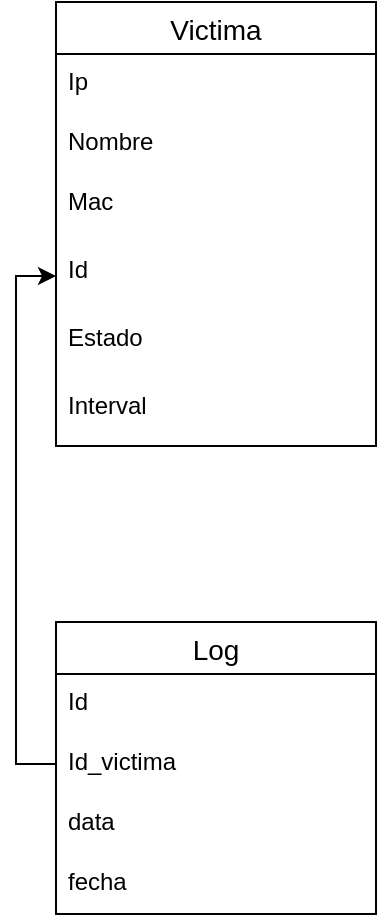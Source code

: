 <mxfile version="15.4.0" type="device"><diagram id="XZtPqOAwWseOcYQqUq0u" name="Página-1"><mxGraphModel dx="1086" dy="806" grid="1" gridSize="10" guides="1" tooltips="1" connect="1" arrows="1" fold="1" page="1" pageScale="1" pageWidth="827" pageHeight="1169" math="0" shadow="0"><root><mxCell id="0"/><mxCell id="1" parent="0"/><mxCell id="VugZXHWADFjNq3ZVhSPp-1" value="Victima" style="swimlane;fontStyle=0;childLayout=stackLayout;horizontal=1;startSize=26;horizontalStack=0;resizeParent=1;resizeParentMax=0;resizeLast=0;collapsible=1;marginBottom=0;align=center;fontSize=14;" vertex="1" parent="1"><mxGeometry x="80" y="80" width="160" height="222" as="geometry"/></mxCell><mxCell id="VugZXHWADFjNq3ZVhSPp-2" value="Ip" style="text;strokeColor=none;fillColor=none;spacingLeft=4;spacingRight=4;overflow=hidden;rotatable=0;points=[[0,0.5],[1,0.5]];portConstraint=eastwest;fontSize=12;" vertex="1" parent="VugZXHWADFjNq3ZVhSPp-1"><mxGeometry y="26" width="160" height="30" as="geometry"/></mxCell><mxCell id="VugZXHWADFjNq3ZVhSPp-3" value="Nombre" style="text;strokeColor=none;fillColor=none;spacingLeft=4;spacingRight=4;overflow=hidden;rotatable=0;points=[[0,0.5],[1,0.5]];portConstraint=eastwest;fontSize=12;" vertex="1" parent="VugZXHWADFjNq3ZVhSPp-1"><mxGeometry y="56" width="160" height="30" as="geometry"/></mxCell><mxCell id="VugZXHWADFjNq3ZVhSPp-4" value="Mac" style="text;strokeColor=none;fillColor=none;spacingLeft=4;spacingRight=4;overflow=hidden;rotatable=0;points=[[0,0.5],[1,0.5]];portConstraint=eastwest;fontSize=12;" vertex="1" parent="VugZXHWADFjNq3ZVhSPp-1"><mxGeometry y="86" width="160" height="34" as="geometry"/></mxCell><mxCell id="VugZXHWADFjNq3ZVhSPp-5" value="Id" style="text;strokeColor=none;fillColor=none;spacingLeft=4;spacingRight=4;overflow=hidden;rotatable=0;points=[[0,0.5],[1,0.5]];portConstraint=eastwest;fontSize=12;" vertex="1" parent="VugZXHWADFjNq3ZVhSPp-1"><mxGeometry y="120" width="160" height="34" as="geometry"/></mxCell><mxCell id="VugZXHWADFjNq3ZVhSPp-12" value="Estado" style="text;strokeColor=none;fillColor=none;spacingLeft=4;spacingRight=4;overflow=hidden;rotatable=0;points=[[0,0.5],[1,0.5]];portConstraint=eastwest;fontSize=12;" vertex="1" parent="VugZXHWADFjNq3ZVhSPp-1"><mxGeometry y="154" width="160" height="34" as="geometry"/></mxCell><mxCell id="VugZXHWADFjNq3ZVhSPp-13" value="Interval" style="text;strokeColor=none;fillColor=none;spacingLeft=4;spacingRight=4;overflow=hidden;rotatable=0;points=[[0,0.5],[1,0.5]];portConstraint=eastwest;fontSize=12;" vertex="1" parent="VugZXHWADFjNq3ZVhSPp-1"><mxGeometry y="188" width="160" height="34" as="geometry"/></mxCell><mxCell id="VugZXHWADFjNq3ZVhSPp-6" value="Log" style="swimlane;fontStyle=0;childLayout=stackLayout;horizontal=1;startSize=26;horizontalStack=0;resizeParent=1;resizeParentMax=0;resizeLast=0;collapsible=1;marginBottom=0;align=center;fontSize=14;" vertex="1" parent="1"><mxGeometry x="80" y="390" width="160" height="146" as="geometry"/></mxCell><mxCell id="VugZXHWADFjNq3ZVhSPp-7" value="Id" style="text;strokeColor=none;fillColor=none;spacingLeft=4;spacingRight=4;overflow=hidden;rotatable=0;points=[[0,0.5],[1,0.5]];portConstraint=eastwest;fontSize=12;" vertex="1" parent="VugZXHWADFjNq3ZVhSPp-6"><mxGeometry y="26" width="160" height="30" as="geometry"/></mxCell><mxCell id="VugZXHWADFjNq3ZVhSPp-8" value="Id_victima" style="text;strokeColor=none;fillColor=none;spacingLeft=4;spacingRight=4;overflow=hidden;rotatable=0;points=[[0,0.5],[1,0.5]];portConstraint=eastwest;fontSize=12;" vertex="1" parent="VugZXHWADFjNq3ZVhSPp-6"><mxGeometry y="56" width="160" height="30" as="geometry"/></mxCell><mxCell id="VugZXHWADFjNq3ZVhSPp-9" value="data" style="text;strokeColor=none;fillColor=none;spacingLeft=4;spacingRight=4;overflow=hidden;rotatable=0;points=[[0,0.5],[1,0.5]];portConstraint=eastwest;fontSize=12;" vertex="1" parent="VugZXHWADFjNq3ZVhSPp-6"><mxGeometry y="86" width="160" height="30" as="geometry"/></mxCell><mxCell id="VugZXHWADFjNq3ZVhSPp-11" value="fecha" style="text;strokeColor=none;fillColor=none;spacingLeft=4;spacingRight=4;overflow=hidden;rotatable=0;points=[[0,0.5],[1,0.5]];portConstraint=eastwest;fontSize=12;" vertex="1" parent="VugZXHWADFjNq3ZVhSPp-6"><mxGeometry y="116" width="160" height="30" as="geometry"/></mxCell><mxCell id="VugZXHWADFjNq3ZVhSPp-10" style="edgeStyle=orthogonalEdgeStyle;rounded=0;orthogonalLoop=1;jettySize=auto;html=1;entryX=0;entryY=0.5;entryDx=0;entryDy=0;" edge="1" parent="1" source="VugZXHWADFjNq3ZVhSPp-8" target="VugZXHWADFjNq3ZVhSPp-5"><mxGeometry relative="1" as="geometry"/></mxCell></root></mxGraphModel></diagram></mxfile>